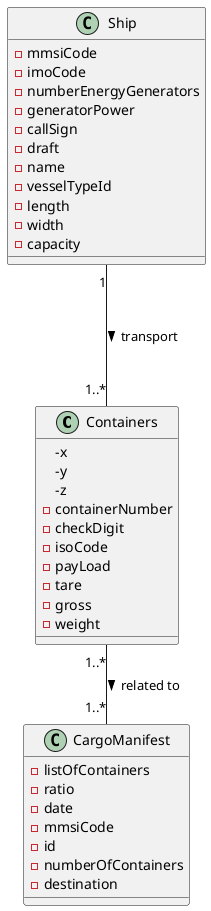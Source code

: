 @startuml
'https://plantuml.com/sequence-diagram

class Containers {
-x
-y
-z
-containerNumber
-checkDigit
-isoCode
-payLoad
-tare
-gross
-weight
}

class CargoManifest {
-listOfContainers
-ratio
-date
-mmsiCode
-id
-numberOfContainers
-destination
}

class Ship {
-mmsiCode
-imoCode
-numberEnergyGenerators
-generatorPower
-callSign
-draft
-name
-vesselTypeId
-length
-width
-capacity
}

Containers "1..*"--"1..*" CargoManifest: related to >

Ship "1"---"1..*" Containers : transport >

@enduml